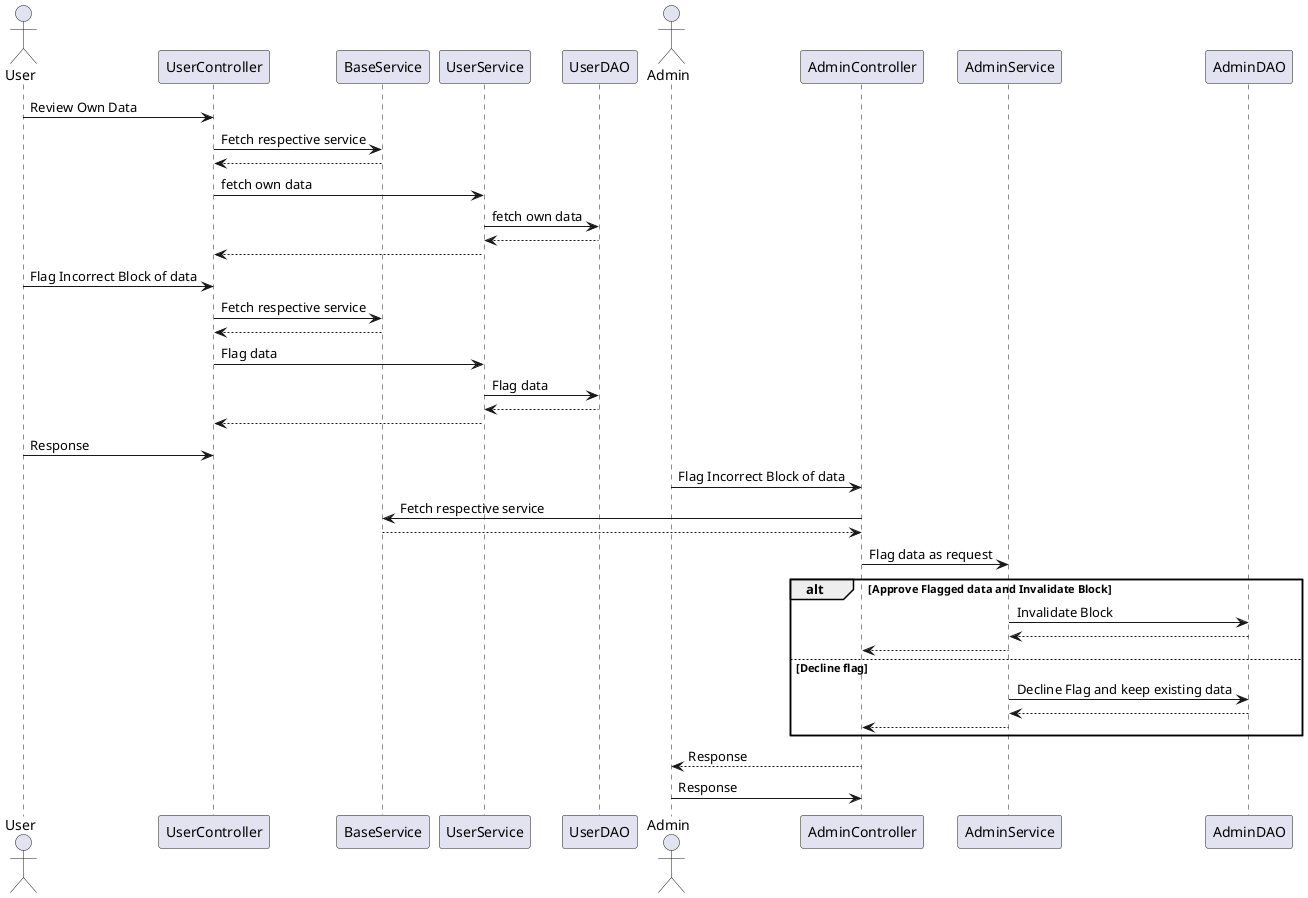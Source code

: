 @startuml
actor User
User -> UserController: Review Own Data
UserController -> BaseService: Fetch respective service
UserController <-- BaseService
UserController -> UserService: fetch own data
UserService -> UserDAO: fetch own data
UserService <-- UserDAO
UserController <-- UserService
User -> UserController: Flag Incorrect Block of data
UserController -> BaseService: Fetch respective service
UserController <-- BaseService
UserController -> UserService: Flag data
UserService -> UserDAO: Flag data
UserService <-- UserDAO
UserController <-- UserService
User -> UserController: Response

actor Admin
Admin -> AdminController: Flag Incorrect Block of data
AdminController -> BaseService: Fetch respective service
AdminController <-- BaseService
AdminController -> AdminService: Flag data as request
alt Approve Flagged data and Invalidate Block
    AdminService -> AdminDAO: Invalidate Block
    AdminService <-- AdminDAO
    AdminController <-- AdminService
else Decline flag
    AdminService -> AdminDAO: Decline Flag and keep existing data
    AdminService <-- AdminDAO
    AdminController <-- AdminService
end
Admin <-- AdminController: Response



Admin -> AdminController: Response
@enduml